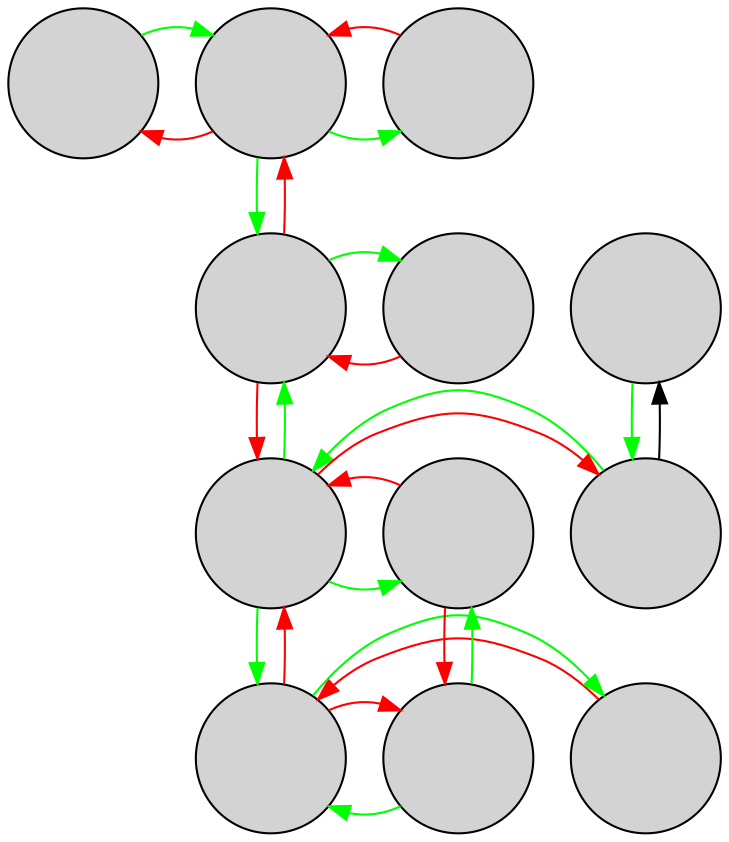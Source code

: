 digraph G {
  pack=false
  len=10
  node [shape=circle fixedsize=true width=1 height=1 style=filled label="" ]
    poisonEFF [ image="images/poison.png" ]
    fairyEFF [ image="images/fairy.png" ]
    darkEFF [ image="images/dark.png" ]
    fightingEFF [ image="images/fighting.png" ]
    rockEFF [ image="images/rock.png" ]
    groundEFF [ image="images/ground.png" ]
    electricEFF [ image="images/electric.png" ]
    flyingEFF [ image="images/flying.png" ]
    waterEFF [ image="images/water.png" ]
    grassEFF [ image="images/grass.png" ]
    fireEFF [ image="images/fire.png" ]
    bugEFF [ image="images/bug.png" ]
    { rank=same; fairyEFF darkEFF poisonEFF }
    { rank=same; fightingEFF rockEFF groundEFF }
    { rank=same; bugEFF flyingEFF electricEFF }
    { rank=same; waterEFF grassEFF fireEFF }
    flyingEFF -> electricEFF [ color=red ]
    electricEFF -> flyingEFF [ color=green ]
    groundEFF -> electricEFF [ color=green ]
    electricEFF -> groundEFF [ color=black ]
    rockEFF -> fightingEFF [ color=red ]
    fightingEFF -> rockEFF [ color=green ]
    fightingEFF -> flyingEFF [ color=red ]
    flyingEFF -> fightingEFF [ color=green ]
    fightingEFF -> fairyEFF [ color=red ]
    fairyEFF -> fightingEFF [ color=green ]
    fairyEFF -> poisonEFF [ color=red ]
    poisonEFF -> fairyEFF [ color=green ]
    fairyEFF -> darkEFF [ color=green ]
    darkEFF -> fairyEFF [ color=red ]
    waterEFF -> grassEFF [ color=red ]
    grassEFF -> waterEFF [ color=green ]
    flyingEFF -> bugEFF [ color=green ]
    bugEFF -> flyingEFF [ color=red ]
    fireEFF -> bugEFF [ color=green ]
    bugEFF -> fireEFF [ color=red ]
    fireEFF -> grassEFF [ color=green ]
    grassEFF -> fireEFF [ color=red ]
    flyingEFF -> grassEFF [ color=green ]
    grassEFF -> flyingEFF [ color=red ]
}
